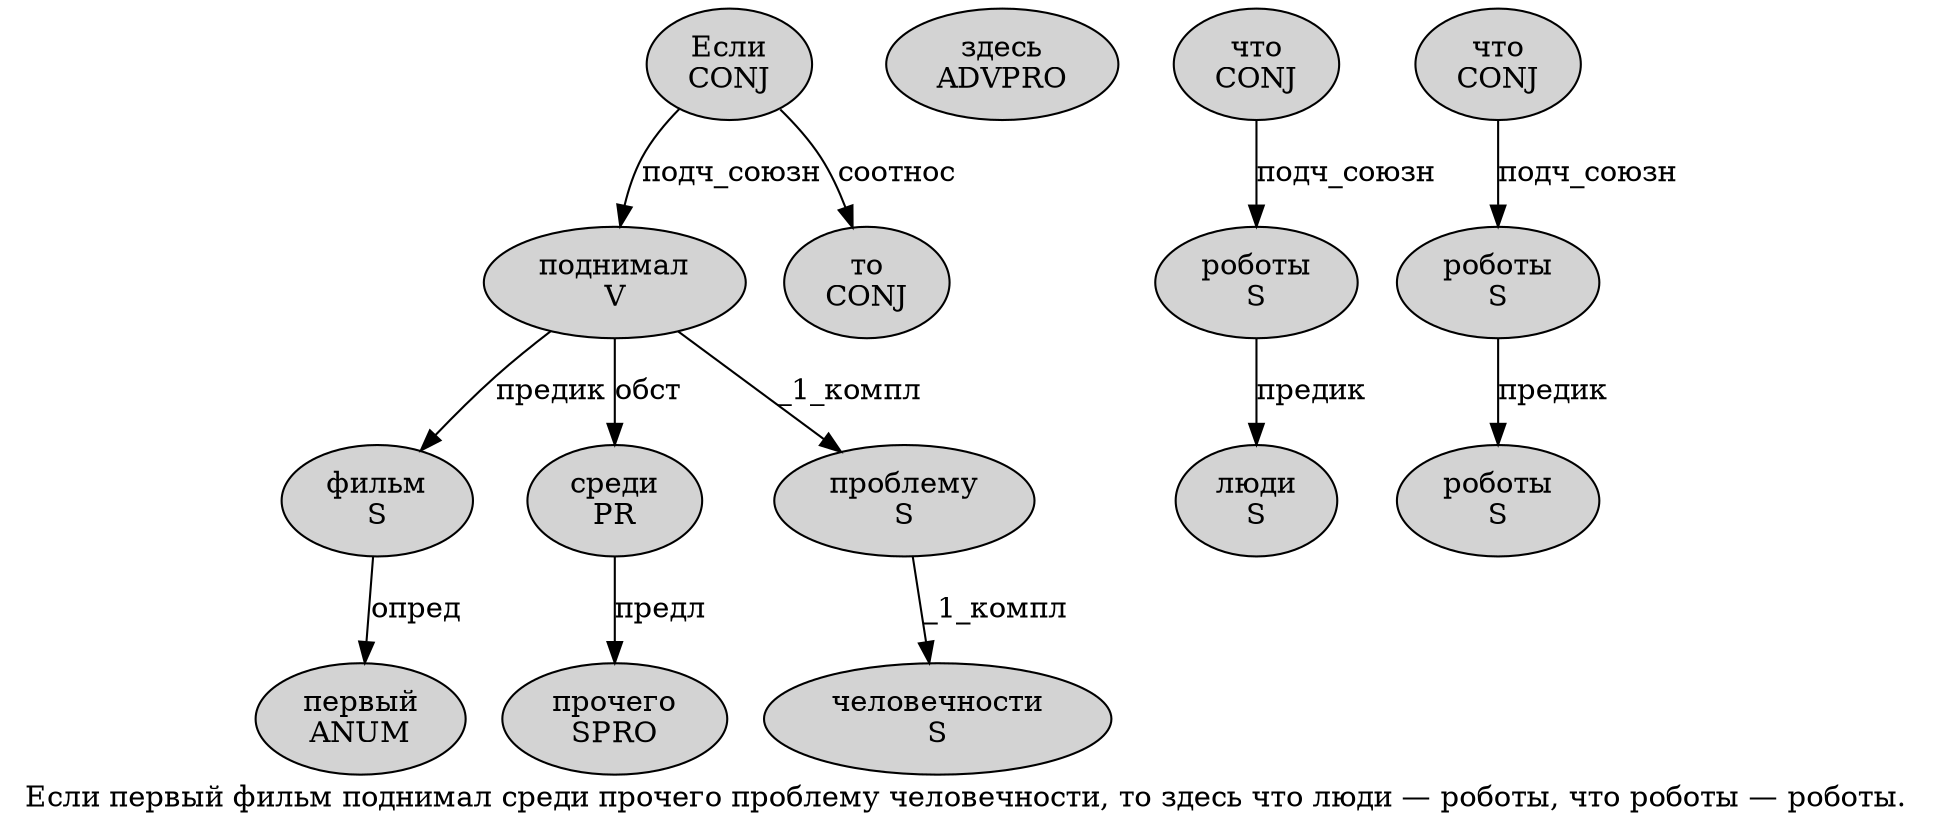 digraph SENTENCE_2765 {
	graph [label="Если первый фильм поднимал среди прочего проблему человечности, то здесь что люди — роботы, что роботы — роботы."]
	node [style=filled]
		0 [label="Если
CONJ" color="" fillcolor=lightgray penwidth=1 shape=ellipse]
		1 [label="первый
ANUM" color="" fillcolor=lightgray penwidth=1 shape=ellipse]
		2 [label="фильм
S" color="" fillcolor=lightgray penwidth=1 shape=ellipse]
		3 [label="поднимал
V" color="" fillcolor=lightgray penwidth=1 shape=ellipse]
		4 [label="среди
PR" color="" fillcolor=lightgray penwidth=1 shape=ellipse]
		5 [label="прочего
SPRO" color="" fillcolor=lightgray penwidth=1 shape=ellipse]
		6 [label="проблему
S" color="" fillcolor=lightgray penwidth=1 shape=ellipse]
		7 [label="человечности
S" color="" fillcolor=lightgray penwidth=1 shape=ellipse]
		9 [label="то
CONJ" color="" fillcolor=lightgray penwidth=1 shape=ellipse]
		10 [label="здесь
ADVPRO" color="" fillcolor=lightgray penwidth=1 shape=ellipse]
		11 [label="что
CONJ" color="" fillcolor=lightgray penwidth=1 shape=ellipse]
		12 [label="люди
S" color="" fillcolor=lightgray penwidth=1 shape=ellipse]
		14 [label="роботы
S" color="" fillcolor=lightgray penwidth=1 shape=ellipse]
		16 [label="что
CONJ" color="" fillcolor=lightgray penwidth=1 shape=ellipse]
		17 [label="роботы
S" color="" fillcolor=lightgray penwidth=1 shape=ellipse]
		19 [label="роботы
S" color="" fillcolor=lightgray penwidth=1 shape=ellipse]
			0 -> 3 [label="подч_союзн"]
			0 -> 9 [label="соотнос"]
			6 -> 7 [label="_1_компл"]
			14 -> 12 [label="предик"]
			3 -> 2 [label="предик"]
			3 -> 4 [label="обст"]
			3 -> 6 [label="_1_компл"]
			19 -> 17 [label="предик"]
			16 -> 19 [label="подч_союзн"]
			2 -> 1 [label="опред"]
			4 -> 5 [label="предл"]
			11 -> 14 [label="подч_союзн"]
}